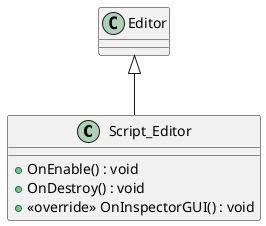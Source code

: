@startuml
class Script_Editor {
    + OnEnable() : void
    + OnDestroy() : void
    + <<override>> OnInspectorGUI() : void
}
Editor <|-- Script_Editor
@enduml

